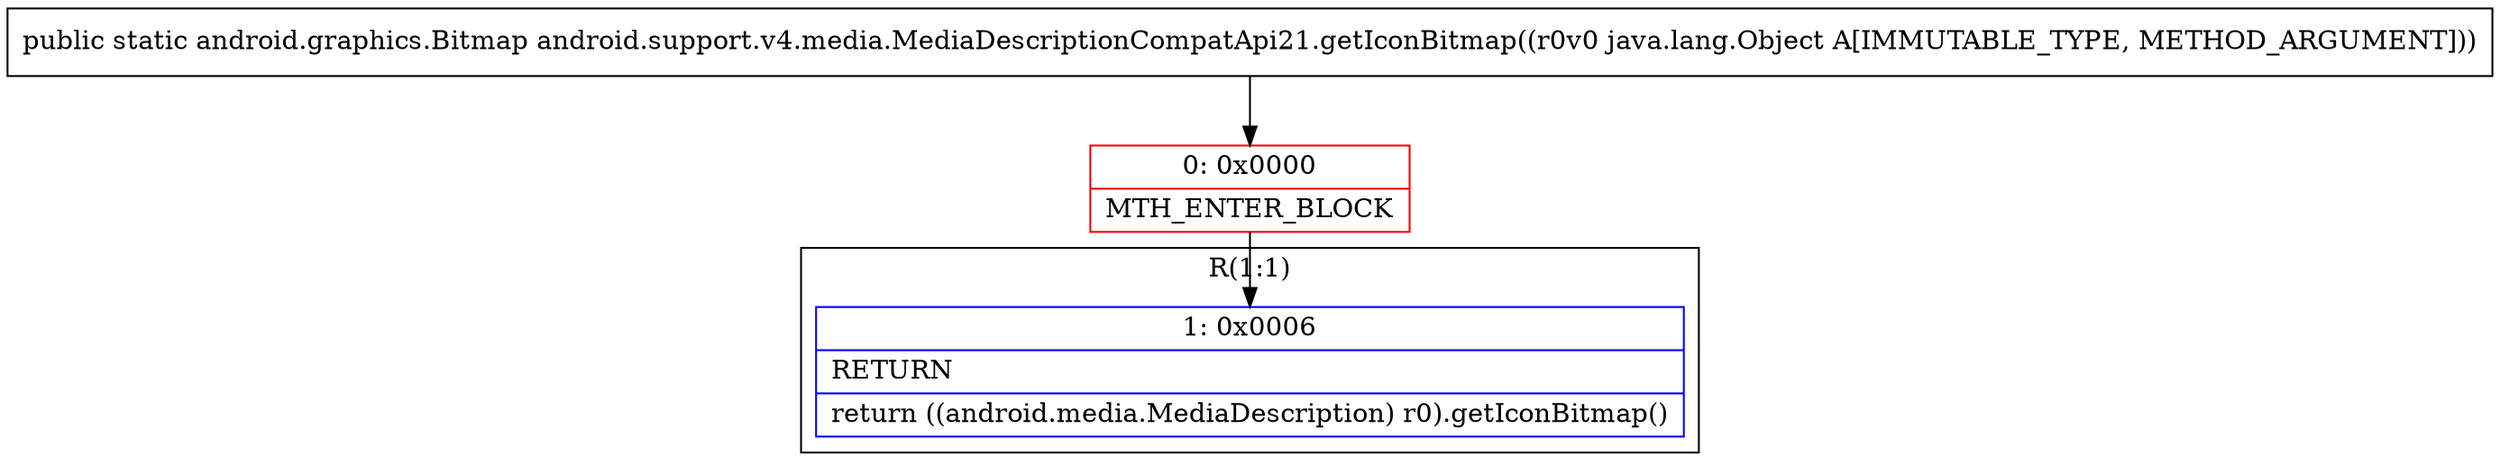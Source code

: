 digraph "CFG forandroid.support.v4.media.MediaDescriptionCompatApi21.getIconBitmap(Ljava\/lang\/Object;)Landroid\/graphics\/Bitmap;" {
subgraph cluster_Region_1116491893 {
label = "R(1:1)";
node [shape=record,color=blue];
Node_1 [shape=record,label="{1\:\ 0x0006|RETURN\l|return ((android.media.MediaDescription) r0).getIconBitmap()\l}"];
}
Node_0 [shape=record,color=red,label="{0\:\ 0x0000|MTH_ENTER_BLOCK\l}"];
MethodNode[shape=record,label="{public static android.graphics.Bitmap android.support.v4.media.MediaDescriptionCompatApi21.getIconBitmap((r0v0 java.lang.Object A[IMMUTABLE_TYPE, METHOD_ARGUMENT])) }"];
MethodNode -> Node_0;
Node_0 -> Node_1;
}

